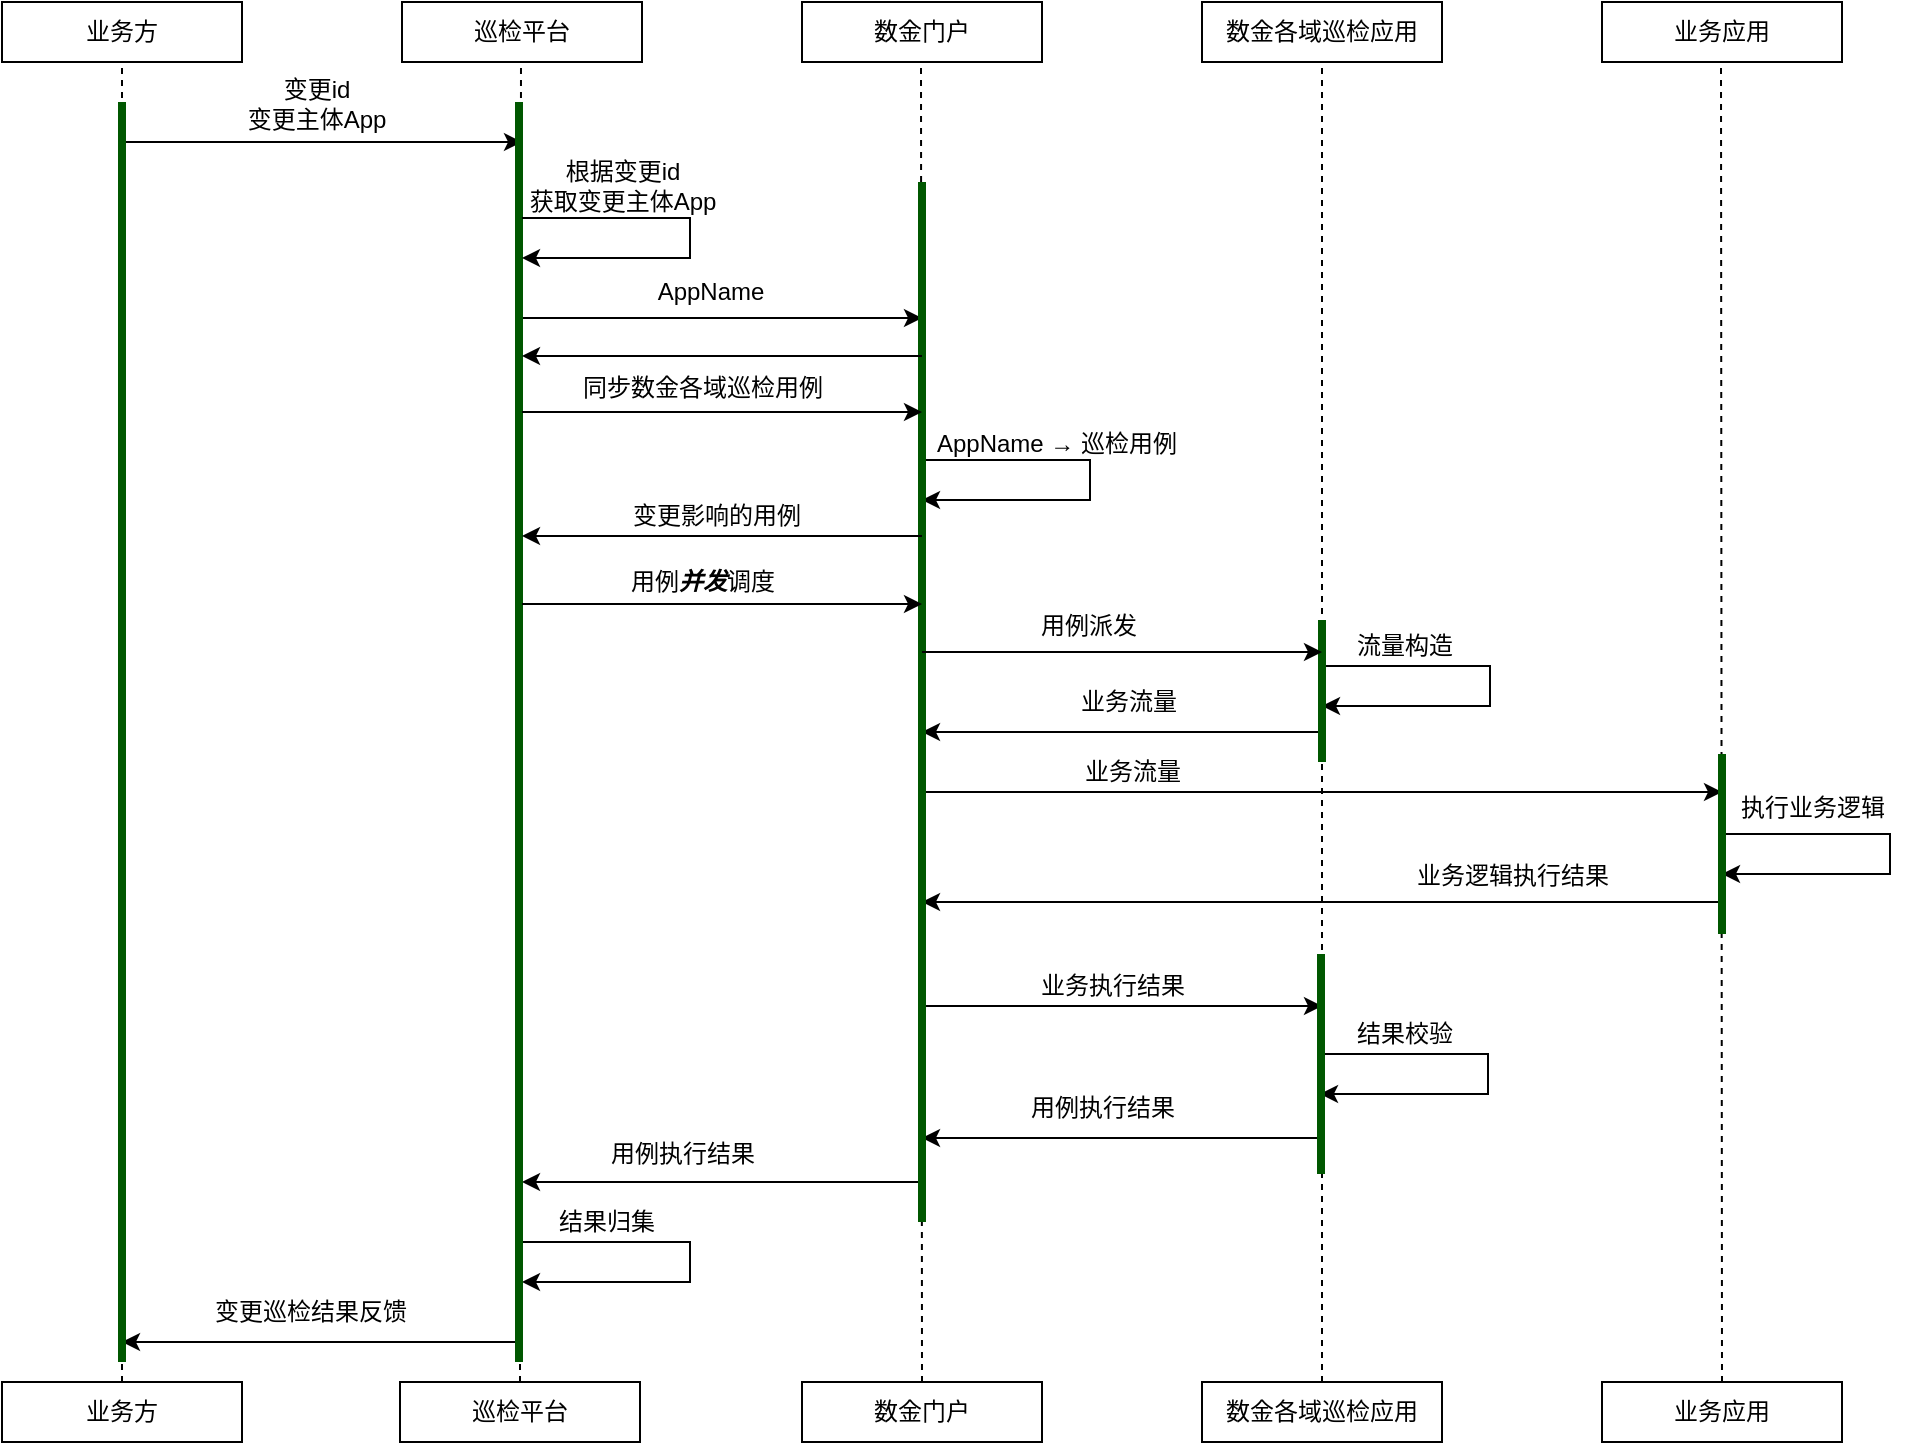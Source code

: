 <mxfile version="17.0.0" type="github">
  <diagram id="0z_zxq0t6NNGokfa5OIO" name="Page-1">
    <mxGraphModel dx="1298" dy="834" grid="1" gridSize="10" guides="1" tooltips="1" connect="1" arrows="1" fold="1" page="1" pageScale="1" pageWidth="827" pageHeight="1169" math="0" shadow="0">
      <root>
        <mxCell id="0" />
        <mxCell id="1" parent="0" />
        <mxCell id="81jLtttZ4_rWxVsgI7Ir-1" value="业务方" style="rounded=0;whiteSpace=wrap;html=1;" vertex="1" parent="1">
          <mxGeometry x="60" y="160" width="120" height="30" as="geometry" />
        </mxCell>
        <mxCell id="81jLtttZ4_rWxVsgI7Ir-2" value="巡检平台" style="rounded=0;whiteSpace=wrap;html=1;" vertex="1" parent="1">
          <mxGeometry x="260" y="160" width="120" height="30" as="geometry" />
        </mxCell>
        <mxCell id="81jLtttZ4_rWxVsgI7Ir-3" value="数金门户" style="rounded=0;whiteSpace=wrap;html=1;" vertex="1" parent="1">
          <mxGeometry x="460" y="160" width="120" height="30" as="geometry" />
        </mxCell>
        <mxCell id="81jLtttZ4_rWxVsgI7Ir-4" value="数金各域巡检应用" style="rounded=0;whiteSpace=wrap;html=1;" vertex="1" parent="1">
          <mxGeometry x="660" y="160" width="120" height="30" as="geometry" />
        </mxCell>
        <mxCell id="81jLtttZ4_rWxVsgI7Ir-5" value="业务方" style="rounded=0;whiteSpace=wrap;html=1;" vertex="1" parent="1">
          <mxGeometry x="60" y="850" width="120" height="30" as="geometry" />
        </mxCell>
        <mxCell id="81jLtttZ4_rWxVsgI7Ir-6" value="巡检平台" style="rounded=0;whiteSpace=wrap;html=1;" vertex="1" parent="1">
          <mxGeometry x="259" y="850" width="120" height="30" as="geometry" />
        </mxCell>
        <mxCell id="81jLtttZ4_rWxVsgI7Ir-7" value="数金门户" style="rounded=0;whiteSpace=wrap;html=1;" vertex="1" parent="1">
          <mxGeometry x="460" y="850" width="120" height="30" as="geometry" />
        </mxCell>
        <mxCell id="81jLtttZ4_rWxVsgI7Ir-8" value="数金各域巡检应用" style="rounded=0;whiteSpace=wrap;html=1;" vertex="1" parent="1">
          <mxGeometry x="660" y="850" width="120" height="30" as="geometry" />
        </mxCell>
        <mxCell id="81jLtttZ4_rWxVsgI7Ir-9" value="" style="endArrow=none;dashed=1;html=1;rounded=0;exitX=0.5;exitY=0;exitDx=0;exitDy=0;entryX=0.5;entryY=1;entryDx=0;entryDy=0;" edge="1" parent="1" source="81jLtttZ4_rWxVsgI7Ir-5" target="81jLtttZ4_rWxVsgI7Ir-1">
          <mxGeometry width="50" height="50" relative="1" as="geometry">
            <mxPoint x="400" y="430" as="sourcePoint" />
            <mxPoint x="450" y="380" as="targetPoint" />
          </mxGeometry>
        </mxCell>
        <mxCell id="81jLtttZ4_rWxVsgI7Ir-10" value="" style="endArrow=none;dashed=1;html=1;rounded=0;exitX=0.5;exitY=0;exitDx=0;exitDy=0;entryX=0.5;entryY=1;entryDx=0;entryDy=0;" edge="1" parent="1" source="81jLtttZ4_rWxVsgI7Ir-6">
          <mxGeometry width="50" height="50" relative="1" as="geometry">
            <mxPoint x="319.5" y="620" as="sourcePoint" />
            <mxPoint x="319.5" y="190" as="targetPoint" />
          </mxGeometry>
        </mxCell>
        <mxCell id="81jLtttZ4_rWxVsgI7Ir-11" value="" style="endArrow=none;dashed=1;html=1;rounded=0;exitX=0.5;exitY=0;exitDx=0;exitDy=0;entryX=0.5;entryY=1;entryDx=0;entryDy=0;" edge="1" parent="1" source="81jLtttZ4_rWxVsgI7Ir-7">
          <mxGeometry width="50" height="50" relative="1" as="geometry">
            <mxPoint x="519.5" y="620" as="sourcePoint" />
            <mxPoint x="519.5" y="190" as="targetPoint" />
          </mxGeometry>
        </mxCell>
        <mxCell id="81jLtttZ4_rWxVsgI7Ir-12" value="" style="endArrow=none;dashed=1;html=1;rounded=0;entryX=0.5;entryY=1;entryDx=0;entryDy=0;exitX=0.5;exitY=0;exitDx=0;exitDy=0;" edge="1" parent="1" source="81jLtttZ4_rWxVsgI7Ir-8" target="81jLtttZ4_rWxVsgI7Ir-4">
          <mxGeometry width="50" height="50" relative="1" as="geometry">
            <mxPoint x="720" y="730" as="sourcePoint" />
            <mxPoint x="719.5" y="330" as="targetPoint" />
          </mxGeometry>
        </mxCell>
        <mxCell id="81jLtttZ4_rWxVsgI7Ir-13" value="" style="endArrow=classic;html=1;rounded=0;" edge="1" parent="1">
          <mxGeometry width="50" height="50" relative="1" as="geometry">
            <mxPoint x="120" y="230" as="sourcePoint" />
            <mxPoint x="320" y="230" as="targetPoint" />
          </mxGeometry>
        </mxCell>
        <mxCell id="81jLtttZ4_rWxVsgI7Ir-14" value="变更id&lt;br&gt;变更主体App" style="text;html=1;align=center;verticalAlign=middle;resizable=0;points=[];autosize=1;strokeColor=none;fillColor=none;" vertex="1" parent="1">
          <mxGeometry x="177" y="196" width="80" height="30" as="geometry" />
        </mxCell>
        <mxCell id="81jLtttZ4_rWxVsgI7Ir-15" value="" style="endArrow=classic;html=1;rounded=0;" edge="1" parent="1">
          <mxGeometry width="50" height="50" relative="1" as="geometry">
            <mxPoint x="320" y="318" as="sourcePoint" />
            <mxPoint x="520" y="318" as="targetPoint" />
          </mxGeometry>
        </mxCell>
        <mxCell id="81jLtttZ4_rWxVsgI7Ir-16" value="AppName" style="text;html=1;align=center;verticalAlign=middle;resizable=0;points=[];autosize=1;strokeColor=none;fillColor=none;" vertex="1" parent="1">
          <mxGeometry x="379" y="295" width="70" height="20" as="geometry" />
        </mxCell>
        <mxCell id="81jLtttZ4_rWxVsgI7Ir-17" value="" style="endArrow=classic;html=1;rounded=0;edgeStyle=orthogonalEdgeStyle;" edge="1" parent="1">
          <mxGeometry width="50" height="50" relative="1" as="geometry">
            <mxPoint x="520" y="389" as="sourcePoint" />
            <mxPoint x="520" y="409" as="targetPoint" />
            <Array as="points">
              <mxPoint x="604" y="389" />
              <mxPoint x="604" y="409" />
              <mxPoint x="534" y="409" />
            </Array>
          </mxGeometry>
        </mxCell>
        <mxCell id="81jLtttZ4_rWxVsgI7Ir-18" value="AppName → 巡检用例" style="text;html=1;align=center;verticalAlign=middle;resizable=0;points=[];autosize=1;strokeColor=none;fillColor=none;" vertex="1" parent="1">
          <mxGeometry x="517" y="371" width="140" height="20" as="geometry" />
        </mxCell>
        <mxCell id="81jLtttZ4_rWxVsgI7Ir-22" value="" style="endArrow=classic;html=1;rounded=0;edgeStyle=orthogonalEdgeStyle;" edge="1" parent="1">
          <mxGeometry width="50" height="50" relative="1" as="geometry">
            <mxPoint x="720" y="492" as="sourcePoint" />
            <mxPoint x="720" y="512" as="targetPoint" />
            <Array as="points">
              <mxPoint x="804" y="492" />
              <mxPoint x="804" y="512" />
              <mxPoint x="734" y="512" />
            </Array>
          </mxGeometry>
        </mxCell>
        <mxCell id="81jLtttZ4_rWxVsgI7Ir-23" value="流量构造" style="text;html=1;align=center;verticalAlign=middle;resizable=0;points=[];autosize=1;strokeColor=none;fillColor=none;" vertex="1" parent="1">
          <mxGeometry x="731" y="472" width="60" height="20" as="geometry" />
        </mxCell>
        <mxCell id="81jLtttZ4_rWxVsgI7Ir-24" value="" style="endArrow=classic;html=1;rounded=0;" edge="1" parent="1">
          <mxGeometry width="50" height="50" relative="1" as="geometry">
            <mxPoint x="720" y="525" as="sourcePoint" />
            <mxPoint x="520" y="525" as="targetPoint" />
          </mxGeometry>
        </mxCell>
        <mxCell id="81jLtttZ4_rWxVsgI7Ir-25" value="业务流量" style="text;html=1;align=center;verticalAlign=middle;resizable=0;points=[];autosize=1;strokeColor=none;fillColor=none;" vertex="1" parent="1">
          <mxGeometry x="593" y="500" width="60" height="20" as="geometry" />
        </mxCell>
        <mxCell id="81jLtttZ4_rWxVsgI7Ir-29" value="业务应用" style="rounded=0;whiteSpace=wrap;html=1;" vertex="1" parent="1">
          <mxGeometry x="860" y="160" width="120" height="30" as="geometry" />
        </mxCell>
        <mxCell id="81jLtttZ4_rWxVsgI7Ir-30" value="业务应用" style="rounded=0;whiteSpace=wrap;html=1;" vertex="1" parent="1">
          <mxGeometry x="860" y="850" width="120" height="30" as="geometry" />
        </mxCell>
        <mxCell id="81jLtttZ4_rWxVsgI7Ir-31" value="" style="endArrow=none;dashed=1;html=1;rounded=0;exitX=0.5;exitY=0;exitDx=0;exitDy=0;entryX=0.5;entryY=1;entryDx=0;entryDy=0;" edge="1" parent="1" source="81jLtttZ4_rWxVsgI7Ir-30">
          <mxGeometry width="50" height="50" relative="1" as="geometry">
            <mxPoint x="919.5" y="620" as="sourcePoint" />
            <mxPoint x="919.5" y="190" as="targetPoint" />
          </mxGeometry>
        </mxCell>
        <mxCell id="81jLtttZ4_rWxVsgI7Ir-32" value="" style="endArrow=classic;html=1;rounded=0;" edge="1" parent="1">
          <mxGeometry width="50" height="50" relative="1" as="geometry">
            <mxPoint x="520" y="555" as="sourcePoint" />
            <mxPoint x="920" y="555" as="targetPoint" />
          </mxGeometry>
        </mxCell>
        <mxCell id="81jLtttZ4_rWxVsgI7Ir-33" value="业务流量" style="text;html=1;align=center;verticalAlign=middle;resizable=0;points=[];autosize=1;strokeColor=none;fillColor=none;" vertex="1" parent="1">
          <mxGeometry x="595" y="535" width="60" height="20" as="geometry" />
        </mxCell>
        <mxCell id="81jLtttZ4_rWxVsgI7Ir-34" value="" style="endArrow=classic;html=1;rounded=0;edgeStyle=orthogonalEdgeStyle;" edge="1" parent="1">
          <mxGeometry width="50" height="50" relative="1" as="geometry">
            <mxPoint x="920" y="576" as="sourcePoint" />
            <mxPoint x="920" y="596" as="targetPoint" />
            <Array as="points">
              <mxPoint x="1004" y="576" />
              <mxPoint x="1004" y="596" />
              <mxPoint x="934" y="596" />
            </Array>
          </mxGeometry>
        </mxCell>
        <mxCell id="81jLtttZ4_rWxVsgI7Ir-35" value="执行业务逻辑" style="text;html=1;align=center;verticalAlign=middle;resizable=0;points=[];autosize=1;strokeColor=none;fillColor=none;" vertex="1" parent="1">
          <mxGeometry x="920" y="553" width="90" height="20" as="geometry" />
        </mxCell>
        <mxCell id="81jLtttZ4_rWxVsgI7Ir-36" value="" style="endArrow=classic;html=1;rounded=0;" edge="1" parent="1">
          <mxGeometry width="50" height="50" relative="1" as="geometry">
            <mxPoint x="920" y="610" as="sourcePoint" />
            <mxPoint x="520" y="610" as="targetPoint" />
          </mxGeometry>
        </mxCell>
        <mxCell id="81jLtttZ4_rWxVsgI7Ir-37" value="业务逻辑执行结果" style="text;html=1;align=center;verticalAlign=middle;resizable=0;points=[];autosize=1;strokeColor=none;fillColor=none;" vertex="1" parent="1">
          <mxGeometry x="760" y="587" width="110" height="20" as="geometry" />
        </mxCell>
        <mxCell id="81jLtttZ4_rWxVsgI7Ir-39" value="" style="endArrow=classic;html=1;rounded=0;" edge="1" parent="1">
          <mxGeometry width="50" height="50" relative="1" as="geometry">
            <mxPoint x="520" y="662" as="sourcePoint" />
            <mxPoint x="720" y="662" as="targetPoint" />
          </mxGeometry>
        </mxCell>
        <mxCell id="81jLtttZ4_rWxVsgI7Ir-41" value="业务执行结果" style="text;html=1;align=center;verticalAlign=middle;resizable=0;points=[];autosize=1;strokeColor=none;fillColor=none;" vertex="1" parent="1">
          <mxGeometry x="570" y="642" width="90" height="20" as="geometry" />
        </mxCell>
        <mxCell id="81jLtttZ4_rWxVsgI7Ir-42" value="" style="endArrow=classic;html=1;rounded=0;edgeStyle=orthogonalEdgeStyle;" edge="1" parent="1">
          <mxGeometry width="50" height="50" relative="1" as="geometry">
            <mxPoint x="719" y="686" as="sourcePoint" />
            <mxPoint x="719" y="706" as="targetPoint" />
            <Array as="points">
              <mxPoint x="803" y="686" />
              <mxPoint x="803" y="706" />
              <mxPoint x="733" y="706" />
            </Array>
          </mxGeometry>
        </mxCell>
        <mxCell id="81jLtttZ4_rWxVsgI7Ir-43" value="结果校验" style="text;html=1;align=center;verticalAlign=middle;resizable=0;points=[];autosize=1;strokeColor=none;fillColor=none;" vertex="1" parent="1">
          <mxGeometry x="731" y="666" width="60" height="20" as="geometry" />
        </mxCell>
        <mxCell id="81jLtttZ4_rWxVsgI7Ir-44" value="" style="endArrow=classic;html=1;rounded=0;" edge="1" parent="1">
          <mxGeometry width="50" height="50" relative="1" as="geometry">
            <mxPoint x="720" y="728" as="sourcePoint" />
            <mxPoint x="520" y="728" as="targetPoint" />
          </mxGeometry>
        </mxCell>
        <mxCell id="81jLtttZ4_rWxVsgI7Ir-45" value="用例执行结果" style="text;html=1;align=center;verticalAlign=middle;resizable=0;points=[];autosize=1;strokeColor=none;fillColor=none;" vertex="1" parent="1">
          <mxGeometry x="565" y="703" width="90" height="20" as="geometry" />
        </mxCell>
        <mxCell id="81jLtttZ4_rWxVsgI7Ir-46" value="" style="endArrow=classic;html=1;rounded=0;" edge="1" parent="1">
          <mxGeometry width="50" height="50" relative="1" as="geometry">
            <mxPoint x="520" y="750" as="sourcePoint" />
            <mxPoint x="320" y="750" as="targetPoint" />
          </mxGeometry>
        </mxCell>
        <mxCell id="81jLtttZ4_rWxVsgI7Ir-47" value="用例执行结果" style="text;html=1;align=center;verticalAlign=middle;resizable=0;points=[];autosize=1;strokeColor=none;fillColor=none;" vertex="1" parent="1">
          <mxGeometry x="355" y="726" width="90" height="20" as="geometry" />
        </mxCell>
        <mxCell id="81jLtttZ4_rWxVsgI7Ir-48" value="" style="endArrow=classic;html=1;rounded=0;edgeStyle=orthogonalEdgeStyle;" edge="1" parent="1">
          <mxGeometry width="50" height="50" relative="1" as="geometry">
            <mxPoint x="320" y="780" as="sourcePoint" />
            <mxPoint x="320" y="800" as="targetPoint" />
            <Array as="points">
              <mxPoint x="404" y="780" />
              <mxPoint x="404" y="800" />
              <mxPoint x="334" y="800" />
            </Array>
          </mxGeometry>
        </mxCell>
        <mxCell id="81jLtttZ4_rWxVsgI7Ir-49" value="结果归集" style="text;html=1;align=center;verticalAlign=middle;resizable=0;points=[];autosize=1;strokeColor=none;fillColor=none;" vertex="1" parent="1">
          <mxGeometry x="332" y="760" width="60" height="20" as="geometry" />
        </mxCell>
        <mxCell id="81jLtttZ4_rWxVsgI7Ir-50" value="" style="endArrow=classic;html=1;rounded=0;" edge="1" parent="1">
          <mxGeometry width="50" height="50" relative="1" as="geometry">
            <mxPoint x="320" y="830" as="sourcePoint" />
            <mxPoint x="120" y="830" as="targetPoint" />
          </mxGeometry>
        </mxCell>
        <mxCell id="81jLtttZ4_rWxVsgI7Ir-51" value="变更巡检结果反馈" style="text;html=1;align=center;verticalAlign=middle;resizable=0;points=[];autosize=1;strokeColor=none;fillColor=none;" vertex="1" parent="1">
          <mxGeometry x="159" y="805" width="110" height="20" as="geometry" />
        </mxCell>
        <mxCell id="81jLtttZ4_rWxVsgI7Ir-52" value="" style="endArrow=none;html=1;rounded=0;strokeWidth=4;fillColor=#008a00;strokeColor=#005700;" edge="1" parent="1">
          <mxGeometry width="50" height="50" relative="1" as="geometry">
            <mxPoint x="120" y="840" as="sourcePoint" />
            <mxPoint x="120" y="210" as="targetPoint" />
          </mxGeometry>
        </mxCell>
        <mxCell id="81jLtttZ4_rWxVsgI7Ir-54" value="" style="endArrow=none;html=1;rounded=0;strokeWidth=4;fillColor=#008a00;strokeColor=#005700;" edge="1" parent="1">
          <mxGeometry width="50" height="50" relative="1" as="geometry">
            <mxPoint x="318.5" y="840" as="sourcePoint" />
            <mxPoint x="318.5" y="210" as="targetPoint" />
          </mxGeometry>
        </mxCell>
        <mxCell id="81jLtttZ4_rWxVsgI7Ir-55" value="" style="endArrow=none;html=1;rounded=0;strokeWidth=4;fillColor=#008a00;strokeColor=#005700;" edge="1" parent="1">
          <mxGeometry width="50" height="50" relative="1" as="geometry">
            <mxPoint x="520" y="510" as="sourcePoint" />
            <mxPoint x="520" y="250" as="targetPoint" />
          </mxGeometry>
        </mxCell>
        <mxCell id="81jLtttZ4_rWxVsgI7Ir-56" value="" style="endArrow=none;html=1;rounded=0;strokeWidth=4;fillColor=#008a00;strokeColor=#005700;" edge="1" parent="1">
          <mxGeometry width="50" height="50" relative="1" as="geometry">
            <mxPoint x="520" y="770" as="sourcePoint" />
            <mxPoint x="520" y="510" as="targetPoint" />
          </mxGeometry>
        </mxCell>
        <mxCell id="81jLtttZ4_rWxVsgI7Ir-57" value="" style="endArrow=none;html=1;rounded=0;strokeWidth=4;fillColor=#008a00;strokeColor=#005700;" edge="1" parent="1">
          <mxGeometry width="50" height="50" relative="1" as="geometry">
            <mxPoint x="720" y="540" as="sourcePoint" />
            <mxPoint x="720" y="469" as="targetPoint" />
          </mxGeometry>
        </mxCell>
        <mxCell id="81jLtttZ4_rWxVsgI7Ir-58" value="" style="endArrow=none;html=1;rounded=0;strokeWidth=4;fillColor=#008a00;strokeColor=#005700;" edge="1" parent="1">
          <mxGeometry width="50" height="50" relative="1" as="geometry">
            <mxPoint x="719.5" y="746" as="sourcePoint" />
            <mxPoint x="719.5" y="636" as="targetPoint" />
          </mxGeometry>
        </mxCell>
        <mxCell id="81jLtttZ4_rWxVsgI7Ir-59" value="" style="endArrow=none;html=1;rounded=0;strokeWidth=4;fillColor=#008a00;strokeColor=#005700;" edge="1" parent="1">
          <mxGeometry width="50" height="50" relative="1" as="geometry">
            <mxPoint x="920" y="626" as="sourcePoint" />
            <mxPoint x="920" y="536" as="targetPoint" />
          </mxGeometry>
        </mxCell>
        <mxCell id="81jLtttZ4_rWxVsgI7Ir-60" value="" style="endArrow=classic;html=1;rounded=0;strokeWidth=1;" edge="1" parent="1">
          <mxGeometry width="50" height="50" relative="1" as="geometry">
            <mxPoint x="520" y="337" as="sourcePoint" />
            <mxPoint x="320" y="337" as="targetPoint" />
          </mxGeometry>
        </mxCell>
        <mxCell id="81jLtttZ4_rWxVsgI7Ir-62" value="" style="endArrow=classic;html=1;rounded=0;strokeWidth=1;" edge="1" parent="1">
          <mxGeometry width="50" height="50" relative="1" as="geometry">
            <mxPoint x="320" y="365" as="sourcePoint" />
            <mxPoint x="520" y="365" as="targetPoint" />
          </mxGeometry>
        </mxCell>
        <mxCell id="81jLtttZ4_rWxVsgI7Ir-63" value="同步数金各域巡检用例" style="text;html=1;align=center;verticalAlign=middle;resizable=0;points=[];autosize=1;strokeColor=none;fillColor=none;" vertex="1" parent="1">
          <mxGeometry x="340" y="343" width="140" height="20" as="geometry" />
        </mxCell>
        <mxCell id="81jLtttZ4_rWxVsgI7Ir-64" value="" style="endArrow=classic;html=1;rounded=0;strokeWidth=1;" edge="1" parent="1">
          <mxGeometry width="50" height="50" relative="1" as="geometry">
            <mxPoint x="520" y="427" as="sourcePoint" />
            <mxPoint x="320" y="427" as="targetPoint" />
          </mxGeometry>
        </mxCell>
        <mxCell id="81jLtttZ4_rWxVsgI7Ir-65" value="变更影响的用例" style="text;html=1;align=center;verticalAlign=middle;resizable=0;points=[];autosize=1;strokeColor=none;fillColor=none;" vertex="1" parent="1">
          <mxGeometry x="367" y="407" width="100" height="20" as="geometry" />
        </mxCell>
        <mxCell id="81jLtttZ4_rWxVsgI7Ir-76" value="" style="endArrow=classic;html=1;rounded=0;strokeWidth=1;" edge="1" parent="1">
          <mxGeometry width="50" height="50" relative="1" as="geometry">
            <mxPoint x="320" y="461" as="sourcePoint" />
            <mxPoint x="520" y="461" as="targetPoint" />
          </mxGeometry>
        </mxCell>
        <mxCell id="81jLtttZ4_rWxVsgI7Ir-79" value="用例&lt;b&gt;&lt;i&gt;并发&lt;/i&gt;&lt;/b&gt;调度" style="text;html=1;align=center;verticalAlign=middle;resizable=0;points=[];autosize=1;strokeColor=none;fillColor=none;" vertex="1" parent="1">
          <mxGeometry x="365" y="440" width="90" height="20" as="geometry" />
        </mxCell>
        <mxCell id="81jLtttZ4_rWxVsgI7Ir-80" value="" style="endArrow=classic;html=1;rounded=0;strokeWidth=1;" edge="1" parent="1">
          <mxGeometry width="50" height="50" relative="1" as="geometry">
            <mxPoint x="520" y="485" as="sourcePoint" />
            <mxPoint x="720" y="485" as="targetPoint" />
          </mxGeometry>
        </mxCell>
        <mxCell id="81jLtttZ4_rWxVsgI7Ir-85" value="" style="endArrow=classic;html=1;rounded=0;edgeStyle=orthogonalEdgeStyle;" edge="1" parent="1">
          <mxGeometry width="50" height="50" relative="1" as="geometry">
            <mxPoint x="320" y="268" as="sourcePoint" />
            <mxPoint x="320" y="288" as="targetPoint" />
            <Array as="points">
              <mxPoint x="404" y="268" />
              <mxPoint x="404" y="288" />
              <mxPoint x="334" y="288" />
            </Array>
          </mxGeometry>
        </mxCell>
        <mxCell id="81jLtttZ4_rWxVsgI7Ir-86" value="根据变更id&lt;br&gt;获取变更主体App" style="text;html=1;align=center;verticalAlign=middle;resizable=0;points=[];autosize=1;strokeColor=none;fillColor=none;" vertex="1" parent="1">
          <mxGeometry x="315" y="237" width="110" height="30" as="geometry" />
        </mxCell>
        <mxCell id="81jLtttZ4_rWxVsgI7Ir-87" value="用例派发" style="text;html=1;align=center;verticalAlign=middle;resizable=0;points=[];autosize=1;strokeColor=none;fillColor=none;" vertex="1" parent="1">
          <mxGeometry x="573" y="462" width="60" height="20" as="geometry" />
        </mxCell>
      </root>
    </mxGraphModel>
  </diagram>
</mxfile>
